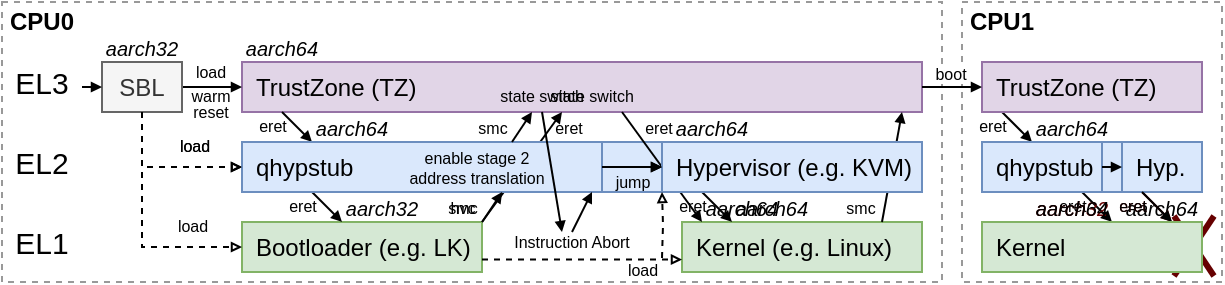 <mxfile version="14.5.7" type="device"><diagram id="rEiqNlhz3GeUT-UchaBg" name="Page-1"><mxGraphModel dx="474" dy="254" grid="1" gridSize="10" guides="1" tooltips="1" connect="1" arrows="1" fold="1" page="1" pageScale="1" pageWidth="850" pageHeight="1100" math="0" shadow="0"><root><mxCell id="0"/><mxCell id="1" style="locked=1;" parent="0"/><mxCell id="nsq-W4r0o4MEbwM1dSfu-39" value="" style="rounded=0;whiteSpace=wrap;html=1;labelBackgroundColor=none;fontSize=12;align=left;fontColor=#333333;fillColor=none;strokeColor=#999999;dashed=1;" parent="1" vertex="1"><mxGeometry y="20" width="470" height="140" as="geometry"/></mxCell><mxCell id="nsq-W4r0o4MEbwM1dSfu-40" value="" style="rounded=0;whiteSpace=wrap;html=1;labelBackgroundColor=none;fontSize=12;align=left;fontColor=#333333;fillColor=none;strokeColor=#999999;dashed=1;" parent="1" vertex="1"><mxGeometry x="480" y="20" width="130" height="140" as="geometry"/></mxCell><mxCell id="nsq-W4r0o4MEbwM1dSfu-1" value="TrustZone (TZ)" style="rounded=0;whiteSpace=wrap;html=1;fillColor=#e1d5e7;strokeColor=#9673a6;fontSize=12;align=left;spacingLeft=5;" parent="1" vertex="1"><mxGeometry x="120" y="50" width="340" height="25" as="geometry"/></mxCell><mxCell id="nsq-W4r0o4MEbwM1dSfu-8" value="&lt;div style=&quot;line-height: 200%&quot;&gt;load&lt;/div&gt;&lt;div style=&quot;line-height: 100%&quot;&gt;warm&lt;/div&gt;&lt;div style=&quot;line-height: 100%&quot;&gt;reset&lt;br&gt;&lt;/div&gt;" style="edgeStyle=none;rounded=0;orthogonalLoop=1;jettySize=auto;html=1;labelBackgroundColor=none;startSize=3;endArrow=block;endFill=1;endSize=3;fontSize=8;spacingRight=2;" parent="1" source="nsq-W4r0o4MEbwM1dSfu-2" target="nsq-W4r0o4MEbwM1dSfu-1" edge="1"><mxGeometry relative="1" as="geometry"/></mxCell><mxCell id="nsq-W4r0o4MEbwM1dSfu-2" value="SBL" style="rounded=0;whiteSpace=wrap;html=1;fillColor=#f5f5f5;strokeColor=#666666;fontColor=#333333;fontStyle=0;fontSize=12;align=center;" parent="1" vertex="1"><mxGeometry x="50" y="50" width="40" height="25" as="geometry"/></mxCell><mxCell id="nsq-W4r0o4MEbwM1dSfu-3" value="EL3" style="text;html=1;strokeColor=none;fillColor=none;align=center;verticalAlign=middle;whiteSpace=wrap;rounded=0;fontSize=15;" parent="1" vertex="1"><mxGeometry y="50" width="40" height="20" as="geometry"/></mxCell><mxCell id="nsq-W4r0o4MEbwM1dSfu-4" value="EL2" style="text;html=1;strokeColor=none;fillColor=none;align=center;verticalAlign=middle;whiteSpace=wrap;rounded=0;fontSize=15;" parent="1" vertex="1"><mxGeometry y="90" width="40" height="20" as="geometry"/></mxCell><mxCell id="nsq-W4r0o4MEbwM1dSfu-5" value="EL1" style="text;html=1;strokeColor=none;fillColor=none;align=center;verticalAlign=middle;whiteSpace=wrap;rounded=0;fontSize=15;" parent="1" vertex="1"><mxGeometry y="130" width="40" height="20" as="geometry"/></mxCell><mxCell id="nsq-W4r0o4MEbwM1dSfu-9" value="aarch32" style="text;html=1;strokeColor=none;fillColor=none;align=center;verticalAlign=middle;whiteSpace=wrap;rounded=0;fontSize=10;spacingBottom=5;fontStyle=2" parent="1" vertex="1"><mxGeometry x="50" y="40" width="40" height="10" as="geometry"/></mxCell><mxCell id="nsq-W4r0o4MEbwM1dSfu-17" value="Bootloader (e.g. LK)" style="rounded=0;whiteSpace=wrap;html=1;fillColor=#d5e8d4;strokeColor=#82b366;fontSize=12;align=left;spacingLeft=5;" parent="1" vertex="1"><mxGeometry x="120" y="130" width="120" height="25" as="geometry"/></mxCell><mxCell id="nsq-W4r0o4MEbwM1dSfu-18" value="load" style="endArrow=block;html=1;dashed=1;labelBackgroundColor=none;fontSize=8;exitX=0.5;exitY=1;exitDx=0;exitDy=0;entryX=0;entryY=0.5;entryDx=0;entryDy=0;edgeStyle=orthogonalEdgeStyle;rounded=0;endFill=0;spacingTop=5;endSize=3;startSize=3;" parent="1" source="nsq-W4r0o4MEbwM1dSfu-2" target="nsq-W4r0o4MEbwM1dSfu-17" edge="1"><mxGeometry x="0.564" y="13" width="50" height="50" relative="1" as="geometry"><mxPoint x="90" y="200" as="sourcePoint"/><mxPoint x="140" y="150" as="targetPoint"/><mxPoint as="offset"/></mxGeometry></mxCell><mxCell id="nsq-W4r0o4MEbwM1dSfu-23" value="aarch64" style="text;html=1;strokeColor=none;fillColor=none;align=center;verticalAlign=middle;whiteSpace=wrap;rounded=0;fontSize=10;spacingBottom=5;fontStyle=2" parent="1" vertex="1"><mxGeometry x="120" y="40" width="40" height="10" as="geometry"/></mxCell><mxCell id="nsq-W4r0o4MEbwM1dSfu-27" value="eret" style="endArrow=block;html=1;labelBackgroundColor=none;fontSize=8;exitX=0.022;exitY=1.001;exitDx=0;exitDy=0;exitPerimeter=0;entryX=0.049;entryY=-0.004;entryDx=0;entryDy=0;entryPerimeter=0;endFill=1;endSize=3;spacingRight=24;" parent="1" edge="1"><mxGeometry width="50" height="50" relative="1" as="geometry"><mxPoint x="140" y="75" as="sourcePoint"/><mxPoint x="155" y="90" as="targetPoint"/></mxGeometry></mxCell><mxCell id="nsq-W4r0o4MEbwM1dSfu-28" value="aarch64" style="text;html=1;strokeColor=none;fillColor=none;align=center;verticalAlign=middle;whiteSpace=wrap;rounded=0;fontSize=10;spacingBottom=5;fontStyle=2" parent="1" vertex="1"><mxGeometry x="155" y="80" width="40" height="10" as="geometry"/></mxCell><mxCell id="nsq-W4r0o4MEbwM1dSfu-29" value="eret" style="endArrow=block;html=1;labelBackgroundColor=none;fontSize=8;exitX=0.022;exitY=1.001;exitDx=0;exitDy=0;exitPerimeter=0;entryX=0.049;entryY=-0.004;entryDx=0;entryDy=0;entryPerimeter=0;endFill=1;endSize=3;spacingRight=24;" parent="1" edge="1"><mxGeometry width="50" height="50" relative="1" as="geometry"><mxPoint x="155" y="115" as="sourcePoint"/><mxPoint x="170" y="130" as="targetPoint"/></mxGeometry></mxCell><mxCell id="nsq-W4r0o4MEbwM1dSfu-30" value="aarch32" style="text;html=1;strokeColor=none;fillColor=none;align=center;verticalAlign=middle;whiteSpace=wrap;rounded=0;fontSize=10;spacingBottom=5;fontStyle=2" parent="1" vertex="1"><mxGeometry x="170" y="120" width="40" height="10" as="geometry"/></mxCell><mxCell id="nsq-W4r0o4MEbwM1dSfu-38" value="CPU0" style="text;html=1;strokeColor=none;fillColor=none;align=center;verticalAlign=middle;whiteSpace=wrap;rounded=0;labelBackgroundColor=none;fontSize=12;fontStyle=1" parent="1" vertex="1"><mxGeometry y="20" width="40" height="20" as="geometry"/></mxCell><mxCell id="nsq-W4r0o4MEbwM1dSfu-41" value="CPU1" style="text;html=1;strokeColor=none;fillColor=none;align=center;verticalAlign=middle;whiteSpace=wrap;rounded=0;labelBackgroundColor=none;fontSize=12;fontStyle=1" parent="1" vertex="1"><mxGeometry x="480" y="20" width="40" height="20" as="geometry"/></mxCell><mxCell id="nsq-W4r0o4MEbwM1dSfu-45" value="eret" style="endArrow=block;html=1;labelBackgroundColor=none;fontSize=8;exitX=0.022;exitY=1.001;exitDx=0;exitDy=0;exitPerimeter=0;entryX=0.049;entryY=-0.004;entryDx=0;entryDy=0;entryPerimeter=0;endFill=1;endSize=3;spacingRight=24;" parent="1" edge="1"><mxGeometry width="50" height="50" relative="1" as="geometry"><mxPoint x="500" y="75" as="sourcePoint"/><mxPoint x="515" y="90" as="targetPoint"/></mxGeometry></mxCell><mxCell id="nsq-W4r0o4MEbwM1dSfu-46" value="aarch64" style="text;html=1;strokeColor=none;fillColor=none;align=center;verticalAlign=middle;whiteSpace=wrap;rounded=0;fontSize=10;spacingBottom=5;fontStyle=2" parent="1" vertex="1"><mxGeometry x="515" y="80" width="40" height="10" as="geometry"/></mxCell><mxCell id="nsq-W4r0o4MEbwM1dSfu-49" value="TrustZone (TZ)" style="rounded=0;whiteSpace=wrap;html=1;fillColor=#e1d5e7;strokeColor=#9673a6;fontSize=12;align=left;spacingLeft=5;" parent="1" vertex="1"><mxGeometry x="490" y="50" width="110" height="25" as="geometry"/></mxCell><mxCell id="nsq-W4r0o4MEbwM1dSfu-52" value="boot" style="edgeStyle=none;rounded=0;orthogonalLoop=1;jettySize=auto;html=1;labelBackgroundColor=#ffffff;startSize=3;endArrow=block;endFill=1;endSize=3;fontSize=8;spacingRight=2;spacingTop=0;spacingBottom=14;exitX=1;exitY=0.5;exitDx=0;exitDy=0;entryX=0;entryY=0.5;entryDx=0;entryDy=0;" parent="1" source="nsq-W4r0o4MEbwM1dSfu-1" target="nsq-W4r0o4MEbwM1dSfu-49" edge="1"><mxGeometry relative="1" as="geometry"><mxPoint x="480" y="62.5" as="sourcePoint"/><mxPoint x="520" y="63" as="targetPoint"/></mxGeometry></mxCell><mxCell id="nsq-W4r0o4MEbwM1dSfu-62" value="Kernel (e.g. Linux)" style="rounded=0;whiteSpace=wrap;html=1;fillColor=#d5e8d4;strokeColor=#82b366;fontSize=12;align=left;spacingLeft=5;" parent="1" vertex="1"><mxGeometry x="340" y="130" width="120" height="25" as="geometry"/></mxCell><mxCell id="nsq-W4r0o4MEbwM1dSfu-86" value="" style="edgeStyle=none;rounded=0;orthogonalLoop=1;jettySize=auto;html=1;labelBackgroundColor=none;startSize=3;endArrow=block;endFill=1;endSize=3;fontSize=8;spacingRight=2;entryX=0;entryY=0.5;entryDx=0;entryDy=0;" parent="1" target="nsq-W4r0o4MEbwM1dSfu-2" edge="1"><mxGeometry x="1" y="-128" relative="1" as="geometry"><mxPoint x="40" y="62.5" as="sourcePoint"/><mxPoint x="50" y="60" as="targetPoint"/><mxPoint x="10" as="offset"/></mxGeometry></mxCell><mxCell id="nsq-W4r0o4MEbwM1dSfu-76" value="load" style="endArrow=block;html=1;dashed=1;labelBackgroundColor=none;fontSize=8;entryX=0;entryY=0.75;entryDx=0;entryDy=0;edgeStyle=orthogonalEdgeStyle;rounded=0;endFill=0;spacingTop=10;endSize=3;startSize=3;exitX=1;exitY=0.75;exitDx=0;exitDy=0;" parent="1" source="nsq-W4r0o4MEbwM1dSfu-17" target="nsq-W4r0o4MEbwM1dSfu-62" edge="1"><mxGeometry x="0.6" width="50" height="50" relative="1" as="geometry"><mxPoint x="240" y="149" as="sourcePoint"/><mxPoint x="200.07" y="277.5" as="targetPoint"/><mxPoint as="offset"/></mxGeometry></mxCell><mxCell id="nsq-W4r0o4MEbwM1dSfu-79" value="smc" style="endArrow=block;html=1;labelBackgroundColor=none;fontSize=8;endFill=1;endSize=3;exitX=1;exitY=0;exitDx=0;exitDy=0;spacingBottom=0;spacingTop=6;spacingRight=2;" parent="1" edge="1"><mxGeometry x="-0.712" y="12" width="50" height="50" relative="1" as="geometry"><mxPoint x="440" y="130" as="sourcePoint"/><mxPoint x="450" y="75" as="targetPoint"/><mxPoint as="offset"/></mxGeometry></mxCell><mxCell id="nsq-W4r0o4MEbwM1dSfu-54" value="Original" style="locked=1;" parent="0"/><mxCell id="nsq-W4r0o4MEbwM1dSfu-10" value="Hypervisor (HYP)" style="rounded=0;whiteSpace=wrap;html=1;fillColor=#dae8fc;strokeColor=#6c8ebf;fontSize=12;align=left;spacingLeft=10;" parent="nsq-W4r0o4MEbwM1dSfu-54" vertex="1"><mxGeometry x="120" y="90" width="340" height="25" as="geometry"/></mxCell><mxCell id="nsq-W4r0o4MEbwM1dSfu-33" value="" style="endArrow=block;html=1;labelBackgroundColor=none;fontSize=8;endFill=1;endSize=3;exitX=1;exitY=0;exitDx=0;exitDy=0;" parent="nsq-W4r0o4MEbwM1dSfu-54" source="nsq-W4r0o4MEbwM1dSfu-17" edge="1"><mxGeometry width="50" height="50" relative="1" as="geometry"><mxPoint x="280" y="129.98" as="sourcePoint"/><mxPoint x="280" y="75" as="targetPoint"/></mxGeometry></mxCell><mxCell id="nsq-W4r0o4MEbwM1dSfu-34" value="smc" style="edgeLabel;html=1;align=center;verticalAlign=middle;resizable=0;points=[];fontSize=8;labelBackgroundColor=none;spacingBottom=5;" parent="nsq-W4r0o4MEbwM1dSfu-33" vertex="1" connectable="0"><mxGeometry x="0.574" y="-1" relative="1" as="geometry"><mxPoint x="-42.4" y="37.85" as="offset"/></mxGeometry></mxCell><mxCell id="nsq-W4r0o4MEbwM1dSfu-35" value="" style="endArrow=block;html=1;labelBackgroundColor=none;fontSize=8;endFill=1;endSize=3;entryX=0;entryY=0;entryDx=0;entryDy=0;" parent="nsq-W4r0o4MEbwM1dSfu-54" edge="1"><mxGeometry width="50" height="50" relative="1" as="geometry"><mxPoint x="310" y="75" as="sourcePoint"/><mxPoint x="350" y="130" as="targetPoint"/></mxGeometry></mxCell><mxCell id="nsq-W4r0o4MEbwM1dSfu-36" value="eret" style="edgeLabel;html=1;align=center;verticalAlign=middle;resizable=0;points=[];fontSize=8;labelBackgroundColor=none;spacingBottom=5;spacingLeft=5;" parent="nsq-W4r0o4MEbwM1dSfu-35" vertex="1" connectable="0"><mxGeometry x="0.574" y="-1" relative="1" as="geometry"><mxPoint x="-15.78" y="-33.47" as="offset"/></mxGeometry></mxCell><mxCell id="nsq-W4r0o4MEbwM1dSfu-14" value="&lt;div&gt;load&lt;/div&gt;" style="edgeStyle=orthogonalEdgeStyle;rounded=0;orthogonalLoop=1;jettySize=auto;html=1;labelBackgroundColor=none;startSize=3;endArrow=block;endFill=0;endSize=3;fontSize=8;entryX=0;entryY=0.5;entryDx=0;entryDy=0;exitX=0.5;exitY=1;exitDx=0;exitDy=0;dashed=1;spacingTop=5;" parent="nsq-W4r0o4MEbwM1dSfu-54" source="nsq-W4r0o4MEbwM1dSfu-2" target="nsq-W4r0o4MEbwM1dSfu-10" edge="1"><mxGeometry x="0.385" y="13" relative="1" as="geometry"><mxPoint x="80" y="135" as="targetPoint"/><mxPoint as="offset"/></mxGeometry></mxCell><mxCell id="nsq-W4r0o4MEbwM1dSfu-37" value="state switch" style="text;html=1;strokeColor=none;fillColor=none;align=center;verticalAlign=middle;whiteSpace=wrap;rounded=0;labelBackgroundColor=none;fontSize=8;" parent="nsq-W4r0o4MEbwM1dSfu-54" vertex="1"><mxGeometry x="270" y="57" width="50" height="20" as="geometry"/></mxCell><mxCell id="nsq-W4r0o4MEbwM1dSfu-87" value="aarch64" style="text;html=1;strokeColor=none;fillColor=none;align=center;verticalAlign=middle;whiteSpace=wrap;rounded=0;fontSize=10;spacingBottom=5;fontStyle=2" parent="nsq-W4r0o4MEbwM1dSfu-54" vertex="1"><mxGeometry x="350" y="120" width="40" height="10" as="geometry"/></mxCell><mxCell id="nsq-W4r0o4MEbwM1dSfu-90" value="Hypervisor (HYP)" style="rounded=0;whiteSpace=wrap;html=1;fillColor=#dae8fc;strokeColor=#6c8ebf;fontSize=12;align=left;spacingLeft=5;" parent="nsq-W4r0o4MEbwM1dSfu-54" vertex="1"><mxGeometry x="490" y="90" width="110" height="25" as="geometry"/></mxCell><mxCell id="nsq-W4r0o4MEbwM1dSfu-91" value="eret" style="endArrow=block;html=1;labelBackgroundColor=none;fontSize=8;exitX=0.022;exitY=1.001;exitDx=0;exitDy=0;exitPerimeter=0;entryX=0.049;entryY=-0.004;entryDx=0;entryDy=0;entryPerimeter=0;endFill=1;endSize=3;spacingRight=24;" parent="nsq-W4r0o4MEbwM1dSfu-54" edge="1"><mxGeometry width="50" height="50" relative="1" as="geometry"><mxPoint x="540" y="115" as="sourcePoint"/><mxPoint x="555" y="130" as="targetPoint"/></mxGeometry></mxCell><mxCell id="nsq-W4r0o4MEbwM1dSfu-92" value="aarch64" style="text;html=1;strokeColor=none;fillColor=none;align=center;verticalAlign=middle;whiteSpace=wrap;rounded=0;fontSize=10;spacingBottom=5;fontStyle=2" parent="nsq-W4r0o4MEbwM1dSfu-54" vertex="1"><mxGeometry x="560" y="120" width="40" height="10" as="geometry"/></mxCell><mxCell id="nsq-W4r0o4MEbwM1dSfu-51" value="Kernel" style="rounded=0;whiteSpace=wrap;html=1;fillColor=#d5e8d4;strokeColor=#82b366;fontSize=12;align=left;spacingLeft=5;" parent="nsq-W4r0o4MEbwM1dSfu-54" vertex="1"><mxGeometry x="490" y="130" width="110" height="25" as="geometry"/></mxCell><mxCell id="nsq-W4r0o4MEbwM1dSfu-95" value="qhypstub-common" style="locked=1;" parent="0"/><mxCell id="nsq-W4r0o4MEbwM1dSfu-77" value="eret" style="endArrow=block;html=1;labelBackgroundColor=none;fontSize=8;exitX=0.022;exitY=1.001;exitDx=0;exitDy=0;exitPerimeter=0;entryX=0.049;entryY=-0.004;entryDx=0;entryDy=0;entryPerimeter=0;endFill=1;endSize=3;spacingRight=24;" parent="nsq-W4r0o4MEbwM1dSfu-95" edge="1"><mxGeometry width="50" height="50" relative="1" as="geometry"><mxPoint x="350" y="115" as="sourcePoint"/><mxPoint x="365" y="130" as="targetPoint"/></mxGeometry></mxCell><mxCell id="nsq-W4r0o4MEbwM1dSfu-78" value="aarch64" style="text;html=1;strokeColor=none;fillColor=none;align=center;verticalAlign=middle;whiteSpace=wrap;rounded=0;fontSize=10;spacingBottom=5;fontStyle=2" parent="nsq-W4r0o4MEbwM1dSfu-95" vertex="1"><mxGeometry x="365" y="120" width="40" height="10" as="geometry"/></mxCell><mxCell id="nsq-W4r0o4MEbwM1dSfu-61" value="Hypervisor (e.g. KVM)" style="rounded=0;whiteSpace=wrap;html=1;fillColor=#dae8fc;strokeColor=#6c8ebf;fontSize=12;align=left;spacingLeft=5;" parent="nsq-W4r0o4MEbwM1dSfu-95" vertex="1"><mxGeometry x="330" y="90" width="130" height="25" as="geometry"/></mxCell><mxCell id="nsq-W4r0o4MEbwM1dSfu-81" value="aarch64" style="text;html=1;strokeColor=none;fillColor=none;align=center;verticalAlign=middle;whiteSpace=wrap;rounded=0;fontSize=10;spacingBottom=5;fontStyle=2" parent="nsq-W4r0o4MEbwM1dSfu-95" vertex="1"><mxGeometry x="335" y="80" width="40" height="10" as="geometry"/></mxCell><mxCell id="nsq-W4r0o4MEbwM1dSfu-75" value="jump" style="edgeStyle=orthogonalEdgeStyle;rounded=0;orthogonalLoop=1;jettySize=auto;html=1;labelBackgroundColor=none;startSize=3;endArrow=block;endFill=1;endSize=3;fontSize=8;spacingLeft=0;exitX=1;exitY=0.5;exitDx=0;exitDy=0;spacingRight=10;" parent="nsq-W4r0o4MEbwM1dSfu-95" source="nsq-W4r0o4MEbwM1dSfu-55" target="nsq-W4r0o4MEbwM1dSfu-61" edge="1"><mxGeometry x="-0.199" y="7" relative="1" as="geometry"><mxPoint x="310.07" y="102.5" as="sourcePoint"/><mxPoint as="offset"/></mxGeometry></mxCell><mxCell id="nsq-W4r0o4MEbwM1dSfu-55" value="qhypstub" style="rounded=0;whiteSpace=wrap;html=1;fillColor=#dae8fc;strokeColor=#6c8ebf;fontSize=12;align=left;spacingLeft=5;" parent="nsq-W4r0o4MEbwM1dSfu-95" vertex="1"><mxGeometry x="120" y="90" width="180" height="25" as="geometry"/></mxCell><mxCell id="nsq-W4r0o4MEbwM1dSfu-59" value="" style="endArrow=block;html=1;labelBackgroundColor=none;fontSize=8;endFill=1;endSize=3;exitX=1;exitY=0;exitDx=0;exitDy=0;" parent="nsq-W4r0o4MEbwM1dSfu-95" edge="1"><mxGeometry width="50" height="50" relative="1" as="geometry"><mxPoint x="240.07" y="130" as="sourcePoint"/><mxPoint x="250.07" y="115" as="targetPoint"/></mxGeometry></mxCell><mxCell id="nsq-W4r0o4MEbwM1dSfu-60" value="hvc" style="edgeLabel;html=1;align=center;verticalAlign=middle;resizable=0;points=[];fontSize=8;labelBackgroundColor=none;spacingBottom=14;" parent="nsq-W4r0o4MEbwM1dSfu-59" vertex="1" connectable="0"><mxGeometry x="0.574" y="-1" relative="1" as="geometry"><mxPoint x="-18.85" y="11.33" as="offset"/></mxGeometry></mxCell><mxCell id="nsq-W4r0o4MEbwM1dSfu-84" value="" style="endArrow=block;html=1;dashed=1;labelBackgroundColor=none;fontSize=8;entryX=0;entryY=1;entryDx=0;entryDy=0;edgeStyle=orthogonalEdgeStyle;rounded=0;endFill=0;spacingTop=12;endSize=3;startSize=3;" parent="nsq-W4r0o4MEbwM1dSfu-95" target="nsq-W4r0o4MEbwM1dSfu-61" edge="1"><mxGeometry x="0.6" width="50" height="50" relative="1" as="geometry"><mxPoint x="330" y="148" as="sourcePoint"/><mxPoint x="365.07" y="180" as="targetPoint"/><mxPoint as="offset"/></mxGeometry></mxCell><mxCell id="nsq-W4r0o4MEbwM1dSfu-58" value="&lt;div&gt;load&lt;/div&gt;" style="edgeStyle=orthogonalEdgeStyle;rounded=0;orthogonalLoop=1;jettySize=auto;html=1;labelBackgroundColor=none;startSize=3;endArrow=block;endFill=0;endSize=3;fontSize=8;entryX=0;entryY=0.5;entryDx=0;entryDy=0;exitX=0.5;exitY=1;exitDx=0;exitDy=0;dashed=1;spacingTop=5;" parent="nsq-W4r0o4MEbwM1dSfu-95" source="nsq-W4r0o4MEbwM1dSfu-2" target="nsq-W4r0o4MEbwM1dSfu-55" edge="1"><mxGeometry x="0.385" y="13" relative="1" as="geometry"><mxPoint x="50" y="230" as="sourcePoint"/><mxPoint x="100" y="257.5" as="targetPoint"/><mxPoint as="offset"/></mxGeometry></mxCell><mxCell id="nsq-W4r0o4MEbwM1dSfu-94" value="qhypstub-broken" style="locked=1;" parent="0"/><mxCell id="nsq-W4r0o4MEbwM1dSfu-102" value="qhypstub" style="rounded=0;whiteSpace=wrap;html=1;fillColor=#dae8fc;strokeColor=#6c8ebf;fontSize=12;align=left;spacingLeft=5;spacingBottom=0;" parent="nsq-W4r0o4MEbwM1dSfu-94" vertex="1"><mxGeometry x="490" y="90" width="110" height="25" as="geometry"/></mxCell><mxCell id="nsq-W4r0o4MEbwM1dSfu-103" value="aarch32" style="text;html=1;strokeColor=none;fillColor=none;align=center;verticalAlign=middle;whiteSpace=wrap;rounded=0;fontSize=10;spacingBottom=5;fontStyle=2;fontColor=#660000;" parent="nsq-W4r0o4MEbwM1dSfu-94" vertex="1"><mxGeometry x="515" y="120" width="40" height="10" as="geometry"/></mxCell><mxCell id="nsq-W4r0o4MEbwM1dSfu-106" value="eret" style="endArrow=block;html=1;labelBackgroundColor=none;fontSize=8;exitX=0.022;exitY=1.001;exitDx=0;exitDy=0;exitPerimeter=0;entryX=0.049;entryY=-0.004;entryDx=0;entryDy=0;entryPerimeter=0;endFill=1;endSize=3;spacingRight=24;strokeColor=#660000;fontColor=#660000;" parent="nsq-W4r0o4MEbwM1dSfu-94" edge="1"><mxGeometry width="50" height="50" relative="1" as="geometry"><mxPoint x="570" y="115" as="sourcePoint"/><mxPoint x="585" y="130" as="targetPoint"/></mxGeometry></mxCell><mxCell id="nsq-W4r0o4MEbwM1dSfu-109" value="Kernel" style="rounded=0;whiteSpace=wrap;html=1;fillColor=#f8cecc;strokeColor=#b85450;fontSize=12;align=left;spacingLeft=5;" parent="nsq-W4r0o4MEbwM1dSfu-94" vertex="1"><mxGeometry x="490" y="130" width="110" height="25" as="geometry"/></mxCell><mxCell id="nsq-W4r0o4MEbwM1dSfu-112" value="" style="group;strokeWidth=1;" parent="nsq-W4r0o4MEbwM1dSfu-94" vertex="1" connectable="0"><mxGeometry x="586" y="127" width="20" height="30" as="geometry"/></mxCell><mxCell id="nsq-W4r0o4MEbwM1dSfu-110" value="" style="endArrow=none;html=1;labelBackgroundColor=none;strokeColor=#660000;fontSize=8;fontColor=#660000;strokeWidth=3;" parent="nsq-W4r0o4MEbwM1dSfu-112" edge="1"><mxGeometry width="50" height="50" relative="1" as="geometry"><mxPoint y="30" as="sourcePoint"/><mxPoint x="20" as="targetPoint"/></mxGeometry></mxCell><mxCell id="nsq-W4r0o4MEbwM1dSfu-111" value="" style="endArrow=none;html=1;labelBackgroundColor=none;strokeColor=#660000;fontSize=8;fontColor=#660000;strokeWidth=3;" parent="nsq-W4r0o4MEbwM1dSfu-112" edge="1"><mxGeometry width="50" height="50" relative="1" as="geometry"><mxPoint as="sourcePoint"/><mxPoint x="20" y="30" as="targetPoint"/></mxGeometry></mxCell><mxCell id="nsq-W4r0o4MEbwM1dSfu-56" value="qhypstub" style="locked=1;" parent="0"/><mxCell id="nsq-W4r0o4MEbwM1dSfu-85" value="" style="edgeStyle=orthogonalEdgeStyle;rounded=0;orthogonalLoop=1;jettySize=auto;html=1;labelBackgroundColor=#ffffff;startSize=3;endArrow=block;endFill=1;endSize=3;fontSize=8;exitX=1;exitY=0.5;exitDx=0;exitDy=0;entryX=0;entryY=0.5;entryDx=0;entryDy=0;" parent="nsq-W4r0o4MEbwM1dSfu-56" source="nsq-W4r0o4MEbwM1dSfu-55" target="nsq-W4r0o4MEbwM1dSfu-61" edge="1"><mxGeometry relative="1" as="geometry"/></mxCell><mxCell id="nsq-W4r0o4MEbwM1dSfu-71" value="" style="endArrow=block;html=1;labelBackgroundColor=none;fontSize=8;endFill=1;endSize=3;exitX=1;exitY=0;exitDx=0;exitDy=0;" parent="nsq-W4r0o4MEbwM1dSfu-56" edge="1"><mxGeometry width="50" height="50" relative="1" as="geometry"><mxPoint x="285" y="135" as="sourcePoint"/><mxPoint x="295" y="115" as="targetPoint"/></mxGeometry></mxCell><mxCell id="nsq-W4r0o4MEbwM1dSfu-74" value="Instruction Abort" style="text;html=1;strokeColor=none;fillColor=none;align=center;verticalAlign=middle;whiteSpace=wrap;rounded=0;labelBackgroundColor=none;fontSize=8;" parent="nsq-W4r0o4MEbwM1dSfu-56" vertex="1"><mxGeometry x="250" y="135" width="70" height="10" as="geometry"/></mxCell><mxCell id="nsq-W4r0o4MEbwM1dSfu-65" value="" style="endArrow=block;html=1;labelBackgroundColor=none;fontSize=8;endFill=1;endSize=3;exitX=1;exitY=0;exitDx=0;exitDy=0;" parent="nsq-W4r0o4MEbwM1dSfu-56" edge="1"><mxGeometry width="50" height="50" relative="1" as="geometry"><mxPoint x="255" y="90" as="sourcePoint"/><mxPoint x="265" y="75" as="targetPoint"/></mxGeometry></mxCell><mxCell id="nsq-W4r0o4MEbwM1dSfu-66" value="smc" style="edgeLabel;html=1;align=center;verticalAlign=middle;resizable=0;points=[];fontSize=8;labelBackgroundColor=none;spacingBottom=14;" parent="nsq-W4r0o4MEbwM1dSfu-65" vertex="1" connectable="0"><mxGeometry x="0.574" y="-1" relative="1" as="geometry"><mxPoint x="-18.85" y="11.33" as="offset"/></mxGeometry></mxCell><mxCell id="nsq-W4r0o4MEbwM1dSfu-67" value="" style="endArrow=block;html=1;labelBackgroundColor=none;fontSize=8;endFill=1;endSize=3;entryX=0;entryY=0;entryDx=0;entryDy=0;" parent="nsq-W4r0o4MEbwM1dSfu-56" edge="1"><mxGeometry width="50" height="50" relative="1" as="geometry"><mxPoint x="270" y="75" as="sourcePoint"/><mxPoint x="280" y="135" as="targetPoint"/></mxGeometry></mxCell><mxCell id="nsq-W4r0o4MEbwM1dSfu-68" value="eret" style="edgeLabel;html=1;align=center;verticalAlign=middle;resizable=0;points=[];fontSize=8;labelBackgroundColor=none;spacingBottom=15;spacingLeft=5;" parent="nsq-W4r0o4MEbwM1dSfu-67" vertex="1" connectable="0"><mxGeometry x="0.574" y="-1" relative="1" as="geometry"><mxPoint x="3.11" y="-32.51" as="offset"/></mxGeometry></mxCell><mxCell id="nsq-W4r0o4MEbwM1dSfu-88" value="state switch" style="text;html=1;strokeColor=none;fillColor=none;align=center;verticalAlign=middle;whiteSpace=wrap;rounded=0;labelBackgroundColor=none;fontSize=8;" parent="nsq-W4r0o4MEbwM1dSfu-56" vertex="1"><mxGeometry x="245" y="57" width="50" height="20" as="geometry"/></mxCell><mxCell id="nsq-W4r0o4MEbwM1dSfu-50" value="qhypstub" style="rounded=0;whiteSpace=wrap;html=1;fillColor=#dae8fc;strokeColor=#6c8ebf;fontSize=12;align=left;spacingLeft=5;spacingBottom=0;" parent="nsq-W4r0o4MEbwM1dSfu-56" vertex="1"><mxGeometry x="490" y="90" width="60" height="25" as="geometry"/></mxCell><mxCell id="nsq-W4r0o4MEbwM1dSfu-63" value="Hyp." style="rounded=0;whiteSpace=wrap;html=1;fillColor=#dae8fc;strokeColor=#6c8ebf;fontSize=12;align=left;spacingLeft=5;spacingBottom=0;" parent="nsq-W4r0o4MEbwM1dSfu-56" vertex="1"><mxGeometry x="560" y="90" width="40" height="25" as="geometry"/></mxCell><mxCell id="nsq-W4r0o4MEbwM1dSfu-48" value="aarch64" style="text;html=1;strokeColor=none;fillColor=none;align=center;verticalAlign=middle;whiteSpace=wrap;rounded=0;fontSize=10;spacingBottom=5;fontStyle=2" parent="nsq-W4r0o4MEbwM1dSfu-56" vertex="1"><mxGeometry x="515" y="120" width="40" height="10" as="geometry"/></mxCell><mxCell id="nsq-W4r0o4MEbwM1dSfu-47" value="eret" style="endArrow=block;html=1;labelBackgroundColor=none;fontSize=8;exitX=0.022;exitY=1.001;exitDx=0;exitDy=0;exitPerimeter=0;entryX=0.049;entryY=-0.004;entryDx=0;entryDy=0;entryPerimeter=0;endFill=1;endSize=3;spacingRight=24;" parent="nsq-W4r0o4MEbwM1dSfu-56" edge="1"><mxGeometry width="50" height="50" relative="1" as="geometry"><mxPoint x="570" y="115" as="sourcePoint"/><mxPoint x="585" y="130" as="targetPoint"/></mxGeometry></mxCell><mxCell id="nsq-W4r0o4MEbwM1dSfu-108" value="Kernel" style="rounded=0;whiteSpace=wrap;html=1;fillColor=#d5e8d4;strokeColor=#82b366;fontSize=12;align=left;spacingLeft=5;" parent="nsq-W4r0o4MEbwM1dSfu-56" vertex="1"><mxGeometry x="490" y="130" width="110" height="25" as="geometry"/></mxCell><mxCell id="NXcgGA3vmP-O87gTsrIl-1" value="&lt;div&gt;enable stage 2&lt;/div&gt;&lt;div&gt; address translation&lt;/div&gt;" style="text;html=1;strokeColor=none;fillColor=none;align=center;verticalAlign=middle;whiteSpace=wrap;rounded=0;labelBackgroundColor=none;fontSize=8;" parent="nsq-W4r0o4MEbwM1dSfu-56" vertex="1"><mxGeometry x="195" y="92.5" width="85" height="20" as="geometry"/></mxCell><mxCell id="nsq-W4r0o4MEbwM1dSfu-64" value="" style="edgeStyle=orthogonalEdgeStyle;rounded=0;orthogonalLoop=1;jettySize=auto;html=1;labelBackgroundColor=#ffffff;startSize=3;endArrow=block;endFill=1;endSize=3;fontSize=12;exitX=1;exitY=0.5;exitDx=0;exitDy=0;entryX=0;entryY=0.5;entryDx=0;entryDy=0;" parent="nsq-W4r0o4MEbwM1dSfu-56" source="nsq-W4r0o4MEbwM1dSfu-50" target="nsq-W4r0o4MEbwM1dSfu-63" edge="1"><mxGeometry relative="1" as="geometry"><mxPoint x="605" y="102.514" as="sourcePoint"/><mxPoint x="615" y="102.514" as="targetPoint"/></mxGeometry></mxCell></root></mxGraphModel></diagram></mxfile>